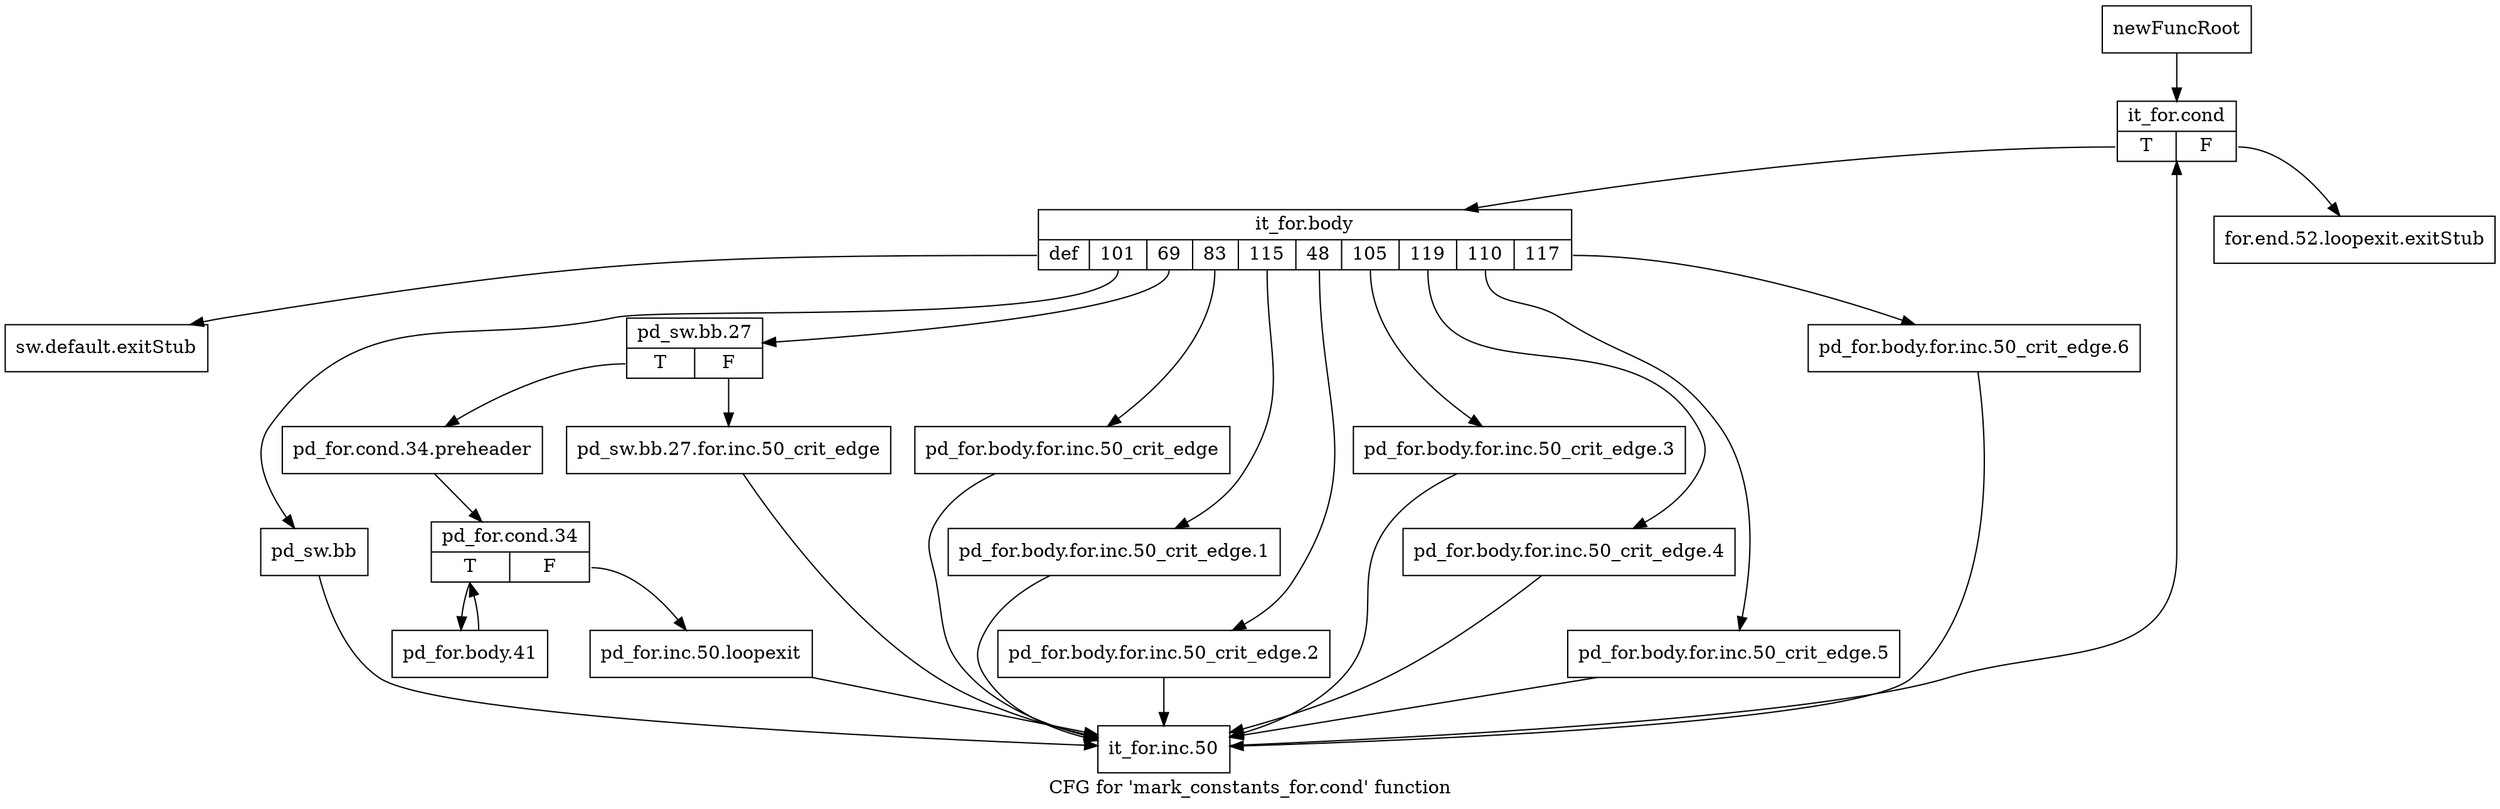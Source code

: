 digraph "CFG for 'mark_constants_for.cond' function" {
	label="CFG for 'mark_constants_for.cond' function";

	Node0xc6a8af0 [shape=record,label="{newFuncRoot}"];
	Node0xc6a8af0 -> Node0xc6a8be0;
	Node0xc6a8b40 [shape=record,label="{for.end.52.loopexit.exitStub}"];
	Node0xc6a8b90 [shape=record,label="{sw.default.exitStub}"];
	Node0xc6a8be0 [shape=record,label="{it_for.cond|{<s0>T|<s1>F}}"];
	Node0xc6a8be0:s0 -> Node0xc6a8c30;
	Node0xc6a8be0:s1 -> Node0xc6a8b40;
	Node0xc6a8c30 [shape=record,label="{it_for.body|{<s0>def|<s1>101|<s2>69|<s3>83|<s4>115|<s5>48|<s6>105|<s7>119|<s8>110|<s9>117}}"];
	Node0xc6a8c30:s0 -> Node0xc6a8b90;
	Node0xc6a8c30:s1 -> Node0xc6a9090;
	Node0xc6a8c30:s2 -> Node0xc6a8eb0;
	Node0xc6a8c30:s3 -> Node0xc6a8e60;
	Node0xc6a8c30:s4 -> Node0xc6a8e10;
	Node0xc6a8c30:s5 -> Node0xc6a8dc0;
	Node0xc6a8c30:s6 -> Node0xc6a8d70;
	Node0xc6a8c30:s7 -> Node0xc6a8d20;
	Node0xc6a8c30:s8 -> Node0xc6a8cd0;
	Node0xc6a8c30:s9 -> Node0xc6a8c80;
	Node0xc6a8c80 [shape=record,label="{pd_for.body.for.inc.50_crit_edge.6}"];
	Node0xc6a8c80 -> Node0xc6a90e0;
	Node0xc6a8cd0 [shape=record,label="{pd_for.body.for.inc.50_crit_edge.5}"];
	Node0xc6a8cd0 -> Node0xc6a90e0;
	Node0xc6a8d20 [shape=record,label="{pd_for.body.for.inc.50_crit_edge.4}"];
	Node0xc6a8d20 -> Node0xc6a90e0;
	Node0xc6a8d70 [shape=record,label="{pd_for.body.for.inc.50_crit_edge.3}"];
	Node0xc6a8d70 -> Node0xc6a90e0;
	Node0xc6a8dc0 [shape=record,label="{pd_for.body.for.inc.50_crit_edge.2}"];
	Node0xc6a8dc0 -> Node0xc6a90e0;
	Node0xc6a8e10 [shape=record,label="{pd_for.body.for.inc.50_crit_edge.1}"];
	Node0xc6a8e10 -> Node0xc6a90e0;
	Node0xc6a8e60 [shape=record,label="{pd_for.body.for.inc.50_crit_edge}"];
	Node0xc6a8e60 -> Node0xc6a90e0;
	Node0xc6a8eb0 [shape=record,label="{pd_sw.bb.27|{<s0>T|<s1>F}}"];
	Node0xc6a8eb0:s0 -> Node0xc6a8f50;
	Node0xc6a8eb0:s1 -> Node0xc6a8f00;
	Node0xc6a8f00 [shape=record,label="{pd_sw.bb.27.for.inc.50_crit_edge}"];
	Node0xc6a8f00 -> Node0xc6a90e0;
	Node0xc6a8f50 [shape=record,label="{pd_for.cond.34.preheader}"];
	Node0xc6a8f50 -> Node0xc6a8fa0;
	Node0xc6a8fa0 [shape=record,label="{pd_for.cond.34|{<s0>T|<s1>F}}"];
	Node0xc6a8fa0:s0 -> Node0xc6a9040;
	Node0xc6a8fa0:s1 -> Node0xc6a8ff0;
	Node0xc6a8ff0 [shape=record,label="{pd_for.inc.50.loopexit}"];
	Node0xc6a8ff0 -> Node0xc6a90e0;
	Node0xc6a9040 [shape=record,label="{pd_for.body.41}"];
	Node0xc6a9040 -> Node0xc6a8fa0;
	Node0xc6a9090 [shape=record,label="{pd_sw.bb}"];
	Node0xc6a9090 -> Node0xc6a90e0;
	Node0xc6a90e0 [shape=record,label="{it_for.inc.50}"];
	Node0xc6a90e0 -> Node0xc6a8be0;
}

